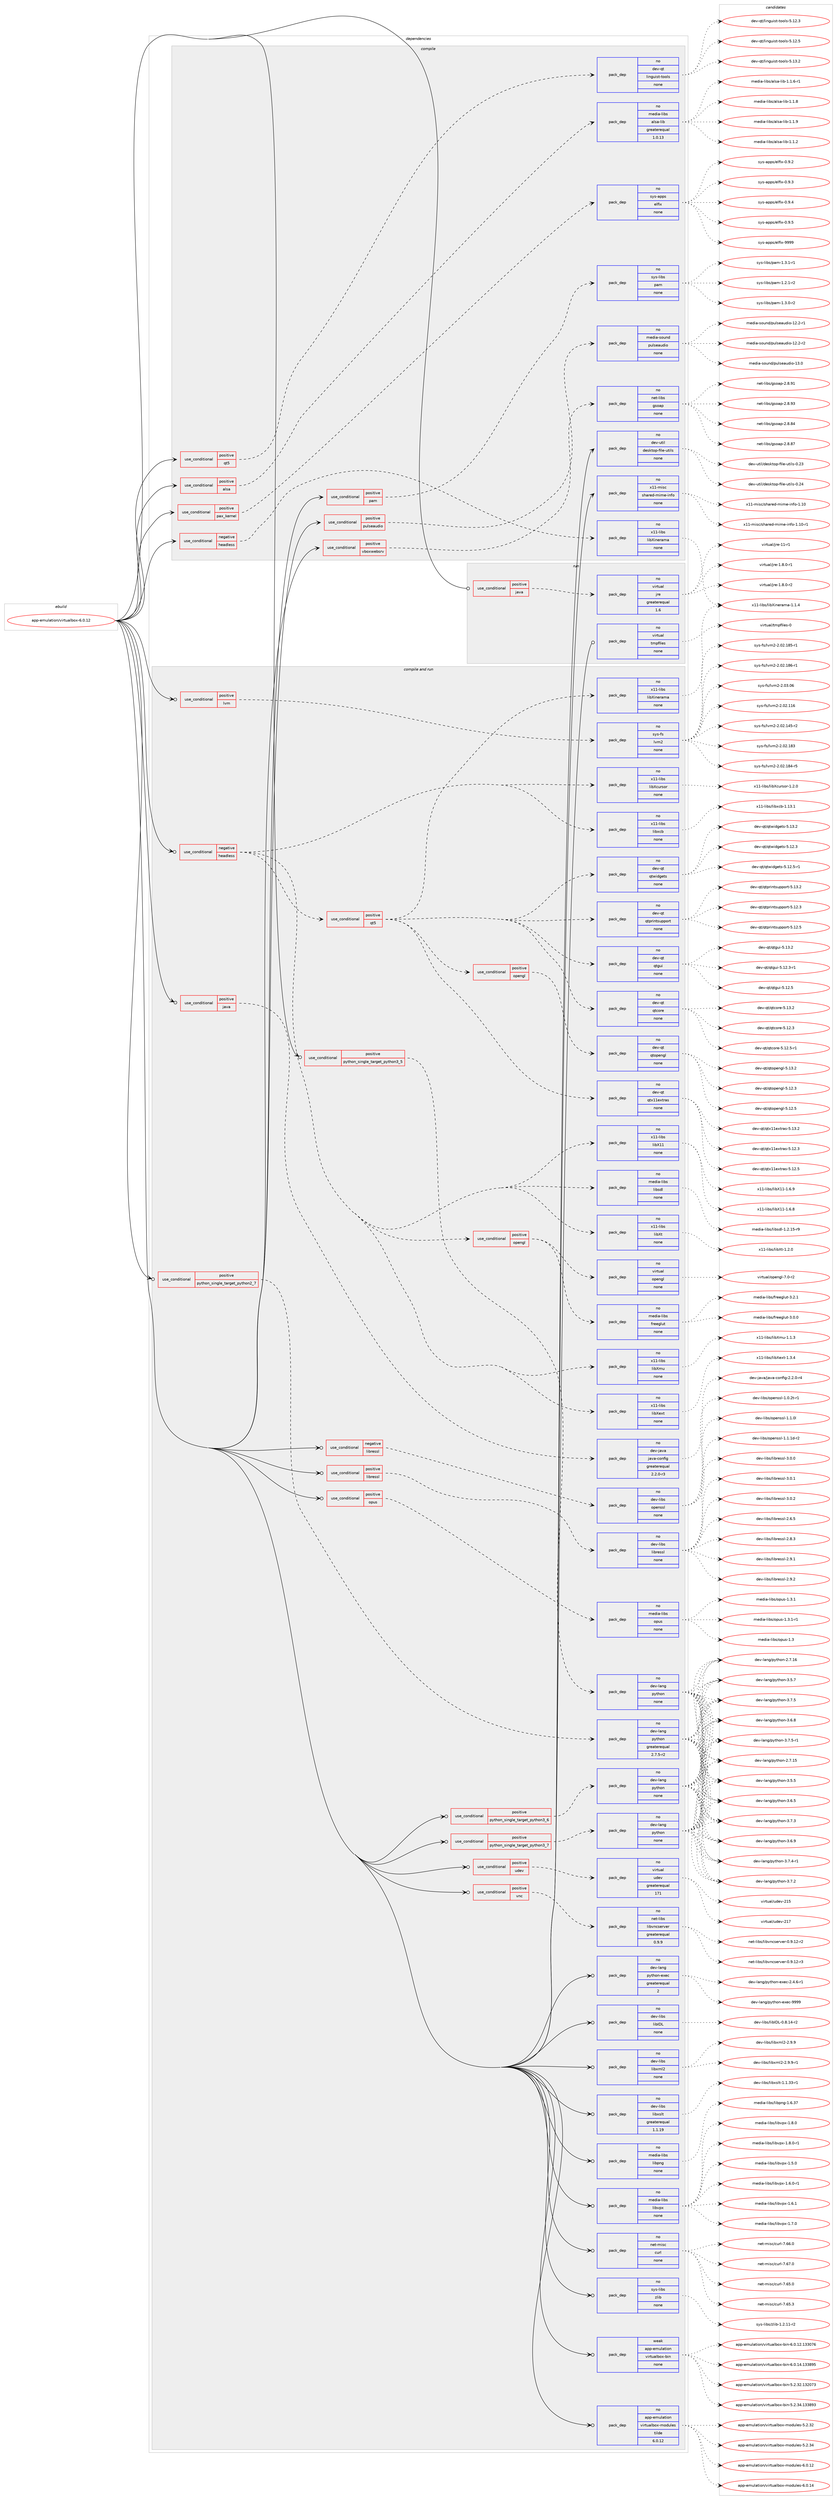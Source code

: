 digraph prolog {

# *************
# Graph options
# *************

newrank=true;
concentrate=true;
compound=true;
graph [rankdir=LR,fontname=Helvetica,fontsize=10,ranksep=1.5];#, ranksep=2.5, nodesep=0.2];
edge  [arrowhead=vee];
node  [fontname=Helvetica,fontsize=10];

# **********
# The ebuild
# **********

subgraph cluster_leftcol {
color=gray;
rank=same;
label=<<i>ebuild</i>>;
id [label="app-emulation/virtualbox-6.0.12", color=red, width=4, href="../app-emulation/virtualbox-6.0.12.svg"];
}

# ****************
# The dependencies
# ****************

subgraph cluster_midcol {
color=gray;
label=<<i>dependencies</i>>;
subgraph cluster_compile {
fillcolor="#eeeeee";
style=filled;
label=<<i>compile</i>>;
subgraph cond116576 {
dependency489501 [label=<<TABLE BORDER="0" CELLBORDER="1" CELLSPACING="0" CELLPADDING="4"><TR><TD ROWSPAN="3" CELLPADDING="10">use_conditional</TD></TR><TR><TD>negative</TD></TR><TR><TD>headless</TD></TR></TABLE>>, shape=none, color=red];
subgraph pack364071 {
dependency489502 [label=<<TABLE BORDER="0" CELLBORDER="1" CELLSPACING="0" CELLPADDING="4" WIDTH="220"><TR><TD ROWSPAN="6" CELLPADDING="30">pack_dep</TD></TR><TR><TD WIDTH="110">no</TD></TR><TR><TD>x11-libs</TD></TR><TR><TD>libXinerama</TD></TR><TR><TD>none</TD></TR><TR><TD></TD></TR></TABLE>>, shape=none, color=blue];
}
dependency489501:e -> dependency489502:w [weight=20,style="dashed",arrowhead="vee"];
}
id:e -> dependency489501:w [weight=20,style="solid",arrowhead="vee"];
subgraph cond116577 {
dependency489503 [label=<<TABLE BORDER="0" CELLBORDER="1" CELLSPACING="0" CELLPADDING="4"><TR><TD ROWSPAN="3" CELLPADDING="10">use_conditional</TD></TR><TR><TD>positive</TD></TR><TR><TD>alsa</TD></TR></TABLE>>, shape=none, color=red];
subgraph pack364072 {
dependency489504 [label=<<TABLE BORDER="0" CELLBORDER="1" CELLSPACING="0" CELLPADDING="4" WIDTH="220"><TR><TD ROWSPAN="6" CELLPADDING="30">pack_dep</TD></TR><TR><TD WIDTH="110">no</TD></TR><TR><TD>media-libs</TD></TR><TR><TD>alsa-lib</TD></TR><TR><TD>greaterequal</TD></TR><TR><TD>1.0.13</TD></TR></TABLE>>, shape=none, color=blue];
}
dependency489503:e -> dependency489504:w [weight=20,style="dashed",arrowhead="vee"];
}
id:e -> dependency489503:w [weight=20,style="solid",arrowhead="vee"];
subgraph cond116578 {
dependency489505 [label=<<TABLE BORDER="0" CELLBORDER="1" CELLSPACING="0" CELLPADDING="4"><TR><TD ROWSPAN="3" CELLPADDING="10">use_conditional</TD></TR><TR><TD>positive</TD></TR><TR><TD>pam</TD></TR></TABLE>>, shape=none, color=red];
subgraph pack364073 {
dependency489506 [label=<<TABLE BORDER="0" CELLBORDER="1" CELLSPACING="0" CELLPADDING="4" WIDTH="220"><TR><TD ROWSPAN="6" CELLPADDING="30">pack_dep</TD></TR><TR><TD WIDTH="110">no</TD></TR><TR><TD>sys-libs</TD></TR><TR><TD>pam</TD></TR><TR><TD>none</TD></TR><TR><TD></TD></TR></TABLE>>, shape=none, color=blue];
}
dependency489505:e -> dependency489506:w [weight=20,style="dashed",arrowhead="vee"];
}
id:e -> dependency489505:w [weight=20,style="solid",arrowhead="vee"];
subgraph cond116579 {
dependency489507 [label=<<TABLE BORDER="0" CELLBORDER="1" CELLSPACING="0" CELLPADDING="4"><TR><TD ROWSPAN="3" CELLPADDING="10">use_conditional</TD></TR><TR><TD>positive</TD></TR><TR><TD>pax_kernel</TD></TR></TABLE>>, shape=none, color=red];
subgraph pack364074 {
dependency489508 [label=<<TABLE BORDER="0" CELLBORDER="1" CELLSPACING="0" CELLPADDING="4" WIDTH="220"><TR><TD ROWSPAN="6" CELLPADDING="30">pack_dep</TD></TR><TR><TD WIDTH="110">no</TD></TR><TR><TD>sys-apps</TD></TR><TR><TD>elfix</TD></TR><TR><TD>none</TD></TR><TR><TD></TD></TR></TABLE>>, shape=none, color=blue];
}
dependency489507:e -> dependency489508:w [weight=20,style="dashed",arrowhead="vee"];
}
id:e -> dependency489507:w [weight=20,style="solid",arrowhead="vee"];
subgraph cond116580 {
dependency489509 [label=<<TABLE BORDER="0" CELLBORDER="1" CELLSPACING="0" CELLPADDING="4"><TR><TD ROWSPAN="3" CELLPADDING="10">use_conditional</TD></TR><TR><TD>positive</TD></TR><TR><TD>pulseaudio</TD></TR></TABLE>>, shape=none, color=red];
subgraph pack364075 {
dependency489510 [label=<<TABLE BORDER="0" CELLBORDER="1" CELLSPACING="0" CELLPADDING="4" WIDTH="220"><TR><TD ROWSPAN="6" CELLPADDING="30">pack_dep</TD></TR><TR><TD WIDTH="110">no</TD></TR><TR><TD>media-sound</TD></TR><TR><TD>pulseaudio</TD></TR><TR><TD>none</TD></TR><TR><TD></TD></TR></TABLE>>, shape=none, color=blue];
}
dependency489509:e -> dependency489510:w [weight=20,style="dashed",arrowhead="vee"];
}
id:e -> dependency489509:w [weight=20,style="solid",arrowhead="vee"];
subgraph cond116581 {
dependency489511 [label=<<TABLE BORDER="0" CELLBORDER="1" CELLSPACING="0" CELLPADDING="4"><TR><TD ROWSPAN="3" CELLPADDING="10">use_conditional</TD></TR><TR><TD>positive</TD></TR><TR><TD>qt5</TD></TR></TABLE>>, shape=none, color=red];
subgraph pack364076 {
dependency489512 [label=<<TABLE BORDER="0" CELLBORDER="1" CELLSPACING="0" CELLPADDING="4" WIDTH="220"><TR><TD ROWSPAN="6" CELLPADDING="30">pack_dep</TD></TR><TR><TD WIDTH="110">no</TD></TR><TR><TD>dev-qt</TD></TR><TR><TD>linguist-tools</TD></TR><TR><TD>none</TD></TR><TR><TD></TD></TR></TABLE>>, shape=none, color=blue];
}
dependency489511:e -> dependency489512:w [weight=20,style="dashed",arrowhead="vee"];
}
id:e -> dependency489511:w [weight=20,style="solid",arrowhead="vee"];
subgraph cond116582 {
dependency489513 [label=<<TABLE BORDER="0" CELLBORDER="1" CELLSPACING="0" CELLPADDING="4"><TR><TD ROWSPAN="3" CELLPADDING="10">use_conditional</TD></TR><TR><TD>positive</TD></TR><TR><TD>vboxwebsrv</TD></TR></TABLE>>, shape=none, color=red];
subgraph pack364077 {
dependency489514 [label=<<TABLE BORDER="0" CELLBORDER="1" CELLSPACING="0" CELLPADDING="4" WIDTH="220"><TR><TD ROWSPAN="6" CELLPADDING="30">pack_dep</TD></TR><TR><TD WIDTH="110">no</TD></TR><TR><TD>net-libs</TD></TR><TR><TD>gsoap</TD></TR><TR><TD>none</TD></TR><TR><TD></TD></TR></TABLE>>, shape=none, color=blue];
}
dependency489513:e -> dependency489514:w [weight=20,style="dashed",arrowhead="vee"];
}
id:e -> dependency489513:w [weight=20,style="solid",arrowhead="vee"];
subgraph pack364078 {
dependency489515 [label=<<TABLE BORDER="0" CELLBORDER="1" CELLSPACING="0" CELLPADDING="4" WIDTH="220"><TR><TD ROWSPAN="6" CELLPADDING="30">pack_dep</TD></TR><TR><TD WIDTH="110">no</TD></TR><TR><TD>dev-util</TD></TR><TR><TD>desktop-file-utils</TD></TR><TR><TD>none</TD></TR><TR><TD></TD></TR></TABLE>>, shape=none, color=blue];
}
id:e -> dependency489515:w [weight=20,style="solid",arrowhead="vee"];
subgraph pack364079 {
dependency489516 [label=<<TABLE BORDER="0" CELLBORDER="1" CELLSPACING="0" CELLPADDING="4" WIDTH="220"><TR><TD ROWSPAN="6" CELLPADDING="30">pack_dep</TD></TR><TR><TD WIDTH="110">no</TD></TR><TR><TD>x11-misc</TD></TR><TR><TD>shared-mime-info</TD></TR><TR><TD>none</TD></TR><TR><TD></TD></TR></TABLE>>, shape=none, color=blue];
}
id:e -> dependency489516:w [weight=20,style="solid",arrowhead="vee"];
}
subgraph cluster_compileandrun {
fillcolor="#eeeeee";
style=filled;
label=<<i>compile and run</i>>;
subgraph cond116583 {
dependency489517 [label=<<TABLE BORDER="0" CELLBORDER="1" CELLSPACING="0" CELLPADDING="4"><TR><TD ROWSPAN="3" CELLPADDING="10">use_conditional</TD></TR><TR><TD>negative</TD></TR><TR><TD>headless</TD></TR></TABLE>>, shape=none, color=red];
subgraph pack364080 {
dependency489518 [label=<<TABLE BORDER="0" CELLBORDER="1" CELLSPACING="0" CELLPADDING="4" WIDTH="220"><TR><TD ROWSPAN="6" CELLPADDING="30">pack_dep</TD></TR><TR><TD WIDTH="110">no</TD></TR><TR><TD>media-libs</TD></TR><TR><TD>libsdl</TD></TR><TR><TD>none</TD></TR><TR><TD></TD></TR></TABLE>>, shape=none, color=blue];
}
dependency489517:e -> dependency489518:w [weight=20,style="dashed",arrowhead="vee"];
subgraph pack364081 {
dependency489519 [label=<<TABLE BORDER="0" CELLBORDER="1" CELLSPACING="0" CELLPADDING="4" WIDTH="220"><TR><TD ROWSPAN="6" CELLPADDING="30">pack_dep</TD></TR><TR><TD WIDTH="110">no</TD></TR><TR><TD>x11-libs</TD></TR><TR><TD>libX11</TD></TR><TR><TD>none</TD></TR><TR><TD></TD></TR></TABLE>>, shape=none, color=blue];
}
dependency489517:e -> dependency489519:w [weight=20,style="dashed",arrowhead="vee"];
subgraph pack364082 {
dependency489520 [label=<<TABLE BORDER="0" CELLBORDER="1" CELLSPACING="0" CELLPADDING="4" WIDTH="220"><TR><TD ROWSPAN="6" CELLPADDING="30">pack_dep</TD></TR><TR><TD WIDTH="110">no</TD></TR><TR><TD>x11-libs</TD></TR><TR><TD>libxcb</TD></TR><TR><TD>none</TD></TR><TR><TD></TD></TR></TABLE>>, shape=none, color=blue];
}
dependency489517:e -> dependency489520:w [weight=20,style="dashed",arrowhead="vee"];
subgraph pack364083 {
dependency489521 [label=<<TABLE BORDER="0" CELLBORDER="1" CELLSPACING="0" CELLPADDING="4" WIDTH="220"><TR><TD ROWSPAN="6" CELLPADDING="30">pack_dep</TD></TR><TR><TD WIDTH="110">no</TD></TR><TR><TD>x11-libs</TD></TR><TR><TD>libXcursor</TD></TR><TR><TD>none</TD></TR><TR><TD></TD></TR></TABLE>>, shape=none, color=blue];
}
dependency489517:e -> dependency489521:w [weight=20,style="dashed",arrowhead="vee"];
subgraph pack364084 {
dependency489522 [label=<<TABLE BORDER="0" CELLBORDER="1" CELLSPACING="0" CELLPADDING="4" WIDTH="220"><TR><TD ROWSPAN="6" CELLPADDING="30">pack_dep</TD></TR><TR><TD WIDTH="110">no</TD></TR><TR><TD>x11-libs</TD></TR><TR><TD>libXext</TD></TR><TR><TD>none</TD></TR><TR><TD></TD></TR></TABLE>>, shape=none, color=blue];
}
dependency489517:e -> dependency489522:w [weight=20,style="dashed",arrowhead="vee"];
subgraph pack364085 {
dependency489523 [label=<<TABLE BORDER="0" CELLBORDER="1" CELLSPACING="0" CELLPADDING="4" WIDTH="220"><TR><TD ROWSPAN="6" CELLPADDING="30">pack_dep</TD></TR><TR><TD WIDTH="110">no</TD></TR><TR><TD>x11-libs</TD></TR><TR><TD>libXmu</TD></TR><TR><TD>none</TD></TR><TR><TD></TD></TR></TABLE>>, shape=none, color=blue];
}
dependency489517:e -> dependency489523:w [weight=20,style="dashed",arrowhead="vee"];
subgraph pack364086 {
dependency489524 [label=<<TABLE BORDER="0" CELLBORDER="1" CELLSPACING="0" CELLPADDING="4" WIDTH="220"><TR><TD ROWSPAN="6" CELLPADDING="30">pack_dep</TD></TR><TR><TD WIDTH="110">no</TD></TR><TR><TD>x11-libs</TD></TR><TR><TD>libXt</TD></TR><TR><TD>none</TD></TR><TR><TD></TD></TR></TABLE>>, shape=none, color=blue];
}
dependency489517:e -> dependency489524:w [weight=20,style="dashed",arrowhead="vee"];
subgraph cond116584 {
dependency489525 [label=<<TABLE BORDER="0" CELLBORDER="1" CELLSPACING="0" CELLPADDING="4"><TR><TD ROWSPAN="3" CELLPADDING="10">use_conditional</TD></TR><TR><TD>positive</TD></TR><TR><TD>opengl</TD></TR></TABLE>>, shape=none, color=red];
subgraph pack364087 {
dependency489526 [label=<<TABLE BORDER="0" CELLBORDER="1" CELLSPACING="0" CELLPADDING="4" WIDTH="220"><TR><TD ROWSPAN="6" CELLPADDING="30">pack_dep</TD></TR><TR><TD WIDTH="110">no</TD></TR><TR><TD>virtual</TD></TR><TR><TD>opengl</TD></TR><TR><TD>none</TD></TR><TR><TD></TD></TR></TABLE>>, shape=none, color=blue];
}
dependency489525:e -> dependency489526:w [weight=20,style="dashed",arrowhead="vee"];
subgraph pack364088 {
dependency489527 [label=<<TABLE BORDER="0" CELLBORDER="1" CELLSPACING="0" CELLPADDING="4" WIDTH="220"><TR><TD ROWSPAN="6" CELLPADDING="30">pack_dep</TD></TR><TR><TD WIDTH="110">no</TD></TR><TR><TD>media-libs</TD></TR><TR><TD>freeglut</TD></TR><TR><TD>none</TD></TR><TR><TD></TD></TR></TABLE>>, shape=none, color=blue];
}
dependency489525:e -> dependency489527:w [weight=20,style="dashed",arrowhead="vee"];
}
dependency489517:e -> dependency489525:w [weight=20,style="dashed",arrowhead="vee"];
subgraph cond116585 {
dependency489528 [label=<<TABLE BORDER="0" CELLBORDER="1" CELLSPACING="0" CELLPADDING="4"><TR><TD ROWSPAN="3" CELLPADDING="10">use_conditional</TD></TR><TR><TD>positive</TD></TR><TR><TD>qt5</TD></TR></TABLE>>, shape=none, color=red];
subgraph pack364089 {
dependency489529 [label=<<TABLE BORDER="0" CELLBORDER="1" CELLSPACING="0" CELLPADDING="4" WIDTH="220"><TR><TD ROWSPAN="6" CELLPADDING="30">pack_dep</TD></TR><TR><TD WIDTH="110">no</TD></TR><TR><TD>dev-qt</TD></TR><TR><TD>qtcore</TD></TR><TR><TD>none</TD></TR><TR><TD></TD></TR></TABLE>>, shape=none, color=blue];
}
dependency489528:e -> dependency489529:w [weight=20,style="dashed",arrowhead="vee"];
subgraph pack364090 {
dependency489530 [label=<<TABLE BORDER="0" CELLBORDER="1" CELLSPACING="0" CELLPADDING="4" WIDTH="220"><TR><TD ROWSPAN="6" CELLPADDING="30">pack_dep</TD></TR><TR><TD WIDTH="110">no</TD></TR><TR><TD>dev-qt</TD></TR><TR><TD>qtgui</TD></TR><TR><TD>none</TD></TR><TR><TD></TD></TR></TABLE>>, shape=none, color=blue];
}
dependency489528:e -> dependency489530:w [weight=20,style="dashed",arrowhead="vee"];
subgraph pack364091 {
dependency489531 [label=<<TABLE BORDER="0" CELLBORDER="1" CELLSPACING="0" CELLPADDING="4" WIDTH="220"><TR><TD ROWSPAN="6" CELLPADDING="30">pack_dep</TD></TR><TR><TD WIDTH="110">no</TD></TR><TR><TD>dev-qt</TD></TR><TR><TD>qtprintsupport</TD></TR><TR><TD>none</TD></TR><TR><TD></TD></TR></TABLE>>, shape=none, color=blue];
}
dependency489528:e -> dependency489531:w [weight=20,style="dashed",arrowhead="vee"];
subgraph pack364092 {
dependency489532 [label=<<TABLE BORDER="0" CELLBORDER="1" CELLSPACING="0" CELLPADDING="4" WIDTH="220"><TR><TD ROWSPAN="6" CELLPADDING="30">pack_dep</TD></TR><TR><TD WIDTH="110">no</TD></TR><TR><TD>dev-qt</TD></TR><TR><TD>qtwidgets</TD></TR><TR><TD>none</TD></TR><TR><TD></TD></TR></TABLE>>, shape=none, color=blue];
}
dependency489528:e -> dependency489532:w [weight=20,style="dashed",arrowhead="vee"];
subgraph pack364093 {
dependency489533 [label=<<TABLE BORDER="0" CELLBORDER="1" CELLSPACING="0" CELLPADDING="4" WIDTH="220"><TR><TD ROWSPAN="6" CELLPADDING="30">pack_dep</TD></TR><TR><TD WIDTH="110">no</TD></TR><TR><TD>dev-qt</TD></TR><TR><TD>qtx11extras</TD></TR><TR><TD>none</TD></TR><TR><TD></TD></TR></TABLE>>, shape=none, color=blue];
}
dependency489528:e -> dependency489533:w [weight=20,style="dashed",arrowhead="vee"];
subgraph cond116586 {
dependency489534 [label=<<TABLE BORDER="0" CELLBORDER="1" CELLSPACING="0" CELLPADDING="4"><TR><TD ROWSPAN="3" CELLPADDING="10">use_conditional</TD></TR><TR><TD>positive</TD></TR><TR><TD>opengl</TD></TR></TABLE>>, shape=none, color=red];
subgraph pack364094 {
dependency489535 [label=<<TABLE BORDER="0" CELLBORDER="1" CELLSPACING="0" CELLPADDING="4" WIDTH="220"><TR><TD ROWSPAN="6" CELLPADDING="30">pack_dep</TD></TR><TR><TD WIDTH="110">no</TD></TR><TR><TD>dev-qt</TD></TR><TR><TD>qtopengl</TD></TR><TR><TD>none</TD></TR><TR><TD></TD></TR></TABLE>>, shape=none, color=blue];
}
dependency489534:e -> dependency489535:w [weight=20,style="dashed",arrowhead="vee"];
}
dependency489528:e -> dependency489534:w [weight=20,style="dashed",arrowhead="vee"];
subgraph pack364095 {
dependency489536 [label=<<TABLE BORDER="0" CELLBORDER="1" CELLSPACING="0" CELLPADDING="4" WIDTH="220"><TR><TD ROWSPAN="6" CELLPADDING="30">pack_dep</TD></TR><TR><TD WIDTH="110">no</TD></TR><TR><TD>x11-libs</TD></TR><TR><TD>libXinerama</TD></TR><TR><TD>none</TD></TR><TR><TD></TD></TR></TABLE>>, shape=none, color=blue];
}
dependency489528:e -> dependency489536:w [weight=20,style="dashed",arrowhead="vee"];
}
dependency489517:e -> dependency489528:w [weight=20,style="dashed",arrowhead="vee"];
}
id:e -> dependency489517:w [weight=20,style="solid",arrowhead="odotvee"];
subgraph cond116587 {
dependency489537 [label=<<TABLE BORDER="0" CELLBORDER="1" CELLSPACING="0" CELLPADDING="4"><TR><TD ROWSPAN="3" CELLPADDING="10">use_conditional</TD></TR><TR><TD>negative</TD></TR><TR><TD>libressl</TD></TR></TABLE>>, shape=none, color=red];
subgraph pack364096 {
dependency489538 [label=<<TABLE BORDER="0" CELLBORDER="1" CELLSPACING="0" CELLPADDING="4" WIDTH="220"><TR><TD ROWSPAN="6" CELLPADDING="30">pack_dep</TD></TR><TR><TD WIDTH="110">no</TD></TR><TR><TD>dev-libs</TD></TR><TR><TD>openssl</TD></TR><TR><TD>none</TD></TR><TR><TD></TD></TR></TABLE>>, shape=none, color=blue];
}
dependency489537:e -> dependency489538:w [weight=20,style="dashed",arrowhead="vee"];
}
id:e -> dependency489537:w [weight=20,style="solid",arrowhead="odotvee"];
subgraph cond116588 {
dependency489539 [label=<<TABLE BORDER="0" CELLBORDER="1" CELLSPACING="0" CELLPADDING="4"><TR><TD ROWSPAN="3" CELLPADDING="10">use_conditional</TD></TR><TR><TD>positive</TD></TR><TR><TD>java</TD></TR></TABLE>>, shape=none, color=red];
subgraph pack364097 {
dependency489540 [label=<<TABLE BORDER="0" CELLBORDER="1" CELLSPACING="0" CELLPADDING="4" WIDTH="220"><TR><TD ROWSPAN="6" CELLPADDING="30">pack_dep</TD></TR><TR><TD WIDTH="110">no</TD></TR><TR><TD>dev-java</TD></TR><TR><TD>java-config</TD></TR><TR><TD>greaterequal</TD></TR><TR><TD>2.2.0-r3</TD></TR></TABLE>>, shape=none, color=blue];
}
dependency489539:e -> dependency489540:w [weight=20,style="dashed",arrowhead="vee"];
}
id:e -> dependency489539:w [weight=20,style="solid",arrowhead="odotvee"];
subgraph cond116589 {
dependency489541 [label=<<TABLE BORDER="0" CELLBORDER="1" CELLSPACING="0" CELLPADDING="4"><TR><TD ROWSPAN="3" CELLPADDING="10">use_conditional</TD></TR><TR><TD>positive</TD></TR><TR><TD>libressl</TD></TR></TABLE>>, shape=none, color=red];
subgraph pack364098 {
dependency489542 [label=<<TABLE BORDER="0" CELLBORDER="1" CELLSPACING="0" CELLPADDING="4" WIDTH="220"><TR><TD ROWSPAN="6" CELLPADDING="30">pack_dep</TD></TR><TR><TD WIDTH="110">no</TD></TR><TR><TD>dev-libs</TD></TR><TR><TD>libressl</TD></TR><TR><TD>none</TD></TR><TR><TD></TD></TR></TABLE>>, shape=none, color=blue];
}
dependency489541:e -> dependency489542:w [weight=20,style="dashed",arrowhead="vee"];
}
id:e -> dependency489541:w [weight=20,style="solid",arrowhead="odotvee"];
subgraph cond116590 {
dependency489543 [label=<<TABLE BORDER="0" CELLBORDER="1" CELLSPACING="0" CELLPADDING="4"><TR><TD ROWSPAN="3" CELLPADDING="10">use_conditional</TD></TR><TR><TD>positive</TD></TR><TR><TD>lvm</TD></TR></TABLE>>, shape=none, color=red];
subgraph pack364099 {
dependency489544 [label=<<TABLE BORDER="0" CELLBORDER="1" CELLSPACING="0" CELLPADDING="4" WIDTH="220"><TR><TD ROWSPAN="6" CELLPADDING="30">pack_dep</TD></TR><TR><TD WIDTH="110">no</TD></TR><TR><TD>sys-fs</TD></TR><TR><TD>lvm2</TD></TR><TR><TD>none</TD></TR><TR><TD></TD></TR></TABLE>>, shape=none, color=blue];
}
dependency489543:e -> dependency489544:w [weight=20,style="dashed",arrowhead="vee"];
}
id:e -> dependency489543:w [weight=20,style="solid",arrowhead="odotvee"];
subgraph cond116591 {
dependency489545 [label=<<TABLE BORDER="0" CELLBORDER="1" CELLSPACING="0" CELLPADDING="4"><TR><TD ROWSPAN="3" CELLPADDING="10">use_conditional</TD></TR><TR><TD>positive</TD></TR><TR><TD>opus</TD></TR></TABLE>>, shape=none, color=red];
subgraph pack364100 {
dependency489546 [label=<<TABLE BORDER="0" CELLBORDER="1" CELLSPACING="0" CELLPADDING="4" WIDTH="220"><TR><TD ROWSPAN="6" CELLPADDING="30">pack_dep</TD></TR><TR><TD WIDTH="110">no</TD></TR><TR><TD>media-libs</TD></TR><TR><TD>opus</TD></TR><TR><TD>none</TD></TR><TR><TD></TD></TR></TABLE>>, shape=none, color=blue];
}
dependency489545:e -> dependency489546:w [weight=20,style="dashed",arrowhead="vee"];
}
id:e -> dependency489545:w [weight=20,style="solid",arrowhead="odotvee"];
subgraph cond116592 {
dependency489547 [label=<<TABLE BORDER="0" CELLBORDER="1" CELLSPACING="0" CELLPADDING="4"><TR><TD ROWSPAN="3" CELLPADDING="10">use_conditional</TD></TR><TR><TD>positive</TD></TR><TR><TD>python_single_target_python2_7</TD></TR></TABLE>>, shape=none, color=red];
subgraph pack364101 {
dependency489548 [label=<<TABLE BORDER="0" CELLBORDER="1" CELLSPACING="0" CELLPADDING="4" WIDTH="220"><TR><TD ROWSPAN="6" CELLPADDING="30">pack_dep</TD></TR><TR><TD WIDTH="110">no</TD></TR><TR><TD>dev-lang</TD></TR><TR><TD>python</TD></TR><TR><TD>greaterequal</TD></TR><TR><TD>2.7.5-r2</TD></TR></TABLE>>, shape=none, color=blue];
}
dependency489547:e -> dependency489548:w [weight=20,style="dashed",arrowhead="vee"];
}
id:e -> dependency489547:w [weight=20,style="solid",arrowhead="odotvee"];
subgraph cond116593 {
dependency489549 [label=<<TABLE BORDER="0" CELLBORDER="1" CELLSPACING="0" CELLPADDING="4"><TR><TD ROWSPAN="3" CELLPADDING="10">use_conditional</TD></TR><TR><TD>positive</TD></TR><TR><TD>python_single_target_python3_5</TD></TR></TABLE>>, shape=none, color=red];
subgraph pack364102 {
dependency489550 [label=<<TABLE BORDER="0" CELLBORDER="1" CELLSPACING="0" CELLPADDING="4" WIDTH="220"><TR><TD ROWSPAN="6" CELLPADDING="30">pack_dep</TD></TR><TR><TD WIDTH="110">no</TD></TR><TR><TD>dev-lang</TD></TR><TR><TD>python</TD></TR><TR><TD>none</TD></TR><TR><TD></TD></TR></TABLE>>, shape=none, color=blue];
}
dependency489549:e -> dependency489550:w [weight=20,style="dashed",arrowhead="vee"];
}
id:e -> dependency489549:w [weight=20,style="solid",arrowhead="odotvee"];
subgraph cond116594 {
dependency489551 [label=<<TABLE BORDER="0" CELLBORDER="1" CELLSPACING="0" CELLPADDING="4"><TR><TD ROWSPAN="3" CELLPADDING="10">use_conditional</TD></TR><TR><TD>positive</TD></TR><TR><TD>python_single_target_python3_6</TD></TR></TABLE>>, shape=none, color=red];
subgraph pack364103 {
dependency489552 [label=<<TABLE BORDER="0" CELLBORDER="1" CELLSPACING="0" CELLPADDING="4" WIDTH="220"><TR><TD ROWSPAN="6" CELLPADDING="30">pack_dep</TD></TR><TR><TD WIDTH="110">no</TD></TR><TR><TD>dev-lang</TD></TR><TR><TD>python</TD></TR><TR><TD>none</TD></TR><TR><TD></TD></TR></TABLE>>, shape=none, color=blue];
}
dependency489551:e -> dependency489552:w [weight=20,style="dashed",arrowhead="vee"];
}
id:e -> dependency489551:w [weight=20,style="solid",arrowhead="odotvee"];
subgraph cond116595 {
dependency489553 [label=<<TABLE BORDER="0" CELLBORDER="1" CELLSPACING="0" CELLPADDING="4"><TR><TD ROWSPAN="3" CELLPADDING="10">use_conditional</TD></TR><TR><TD>positive</TD></TR><TR><TD>python_single_target_python3_7</TD></TR></TABLE>>, shape=none, color=red];
subgraph pack364104 {
dependency489554 [label=<<TABLE BORDER="0" CELLBORDER="1" CELLSPACING="0" CELLPADDING="4" WIDTH="220"><TR><TD ROWSPAN="6" CELLPADDING="30">pack_dep</TD></TR><TR><TD WIDTH="110">no</TD></TR><TR><TD>dev-lang</TD></TR><TR><TD>python</TD></TR><TR><TD>none</TD></TR><TR><TD></TD></TR></TABLE>>, shape=none, color=blue];
}
dependency489553:e -> dependency489554:w [weight=20,style="dashed",arrowhead="vee"];
}
id:e -> dependency489553:w [weight=20,style="solid",arrowhead="odotvee"];
subgraph cond116596 {
dependency489555 [label=<<TABLE BORDER="0" CELLBORDER="1" CELLSPACING="0" CELLPADDING="4"><TR><TD ROWSPAN="3" CELLPADDING="10">use_conditional</TD></TR><TR><TD>positive</TD></TR><TR><TD>udev</TD></TR></TABLE>>, shape=none, color=red];
subgraph pack364105 {
dependency489556 [label=<<TABLE BORDER="0" CELLBORDER="1" CELLSPACING="0" CELLPADDING="4" WIDTH="220"><TR><TD ROWSPAN="6" CELLPADDING="30">pack_dep</TD></TR><TR><TD WIDTH="110">no</TD></TR><TR><TD>virtual</TD></TR><TR><TD>udev</TD></TR><TR><TD>greaterequal</TD></TR><TR><TD>171</TD></TR></TABLE>>, shape=none, color=blue];
}
dependency489555:e -> dependency489556:w [weight=20,style="dashed",arrowhead="vee"];
}
id:e -> dependency489555:w [weight=20,style="solid",arrowhead="odotvee"];
subgraph cond116597 {
dependency489557 [label=<<TABLE BORDER="0" CELLBORDER="1" CELLSPACING="0" CELLPADDING="4"><TR><TD ROWSPAN="3" CELLPADDING="10">use_conditional</TD></TR><TR><TD>positive</TD></TR><TR><TD>vnc</TD></TR></TABLE>>, shape=none, color=red];
subgraph pack364106 {
dependency489558 [label=<<TABLE BORDER="0" CELLBORDER="1" CELLSPACING="0" CELLPADDING="4" WIDTH="220"><TR><TD ROWSPAN="6" CELLPADDING="30">pack_dep</TD></TR><TR><TD WIDTH="110">no</TD></TR><TR><TD>net-libs</TD></TR><TR><TD>libvncserver</TD></TR><TR><TD>greaterequal</TD></TR><TR><TD>0.9.9</TD></TR></TABLE>>, shape=none, color=blue];
}
dependency489557:e -> dependency489558:w [weight=20,style="dashed",arrowhead="vee"];
}
id:e -> dependency489557:w [weight=20,style="solid",arrowhead="odotvee"];
subgraph pack364107 {
dependency489559 [label=<<TABLE BORDER="0" CELLBORDER="1" CELLSPACING="0" CELLPADDING="4" WIDTH="220"><TR><TD ROWSPAN="6" CELLPADDING="30">pack_dep</TD></TR><TR><TD WIDTH="110">no</TD></TR><TR><TD>app-emulation</TD></TR><TR><TD>virtualbox-modules</TD></TR><TR><TD>tilde</TD></TR><TR><TD>6.0.12</TD></TR></TABLE>>, shape=none, color=blue];
}
id:e -> dependency489559:w [weight=20,style="solid",arrowhead="odotvee"];
subgraph pack364108 {
dependency489560 [label=<<TABLE BORDER="0" CELLBORDER="1" CELLSPACING="0" CELLPADDING="4" WIDTH="220"><TR><TD ROWSPAN="6" CELLPADDING="30">pack_dep</TD></TR><TR><TD WIDTH="110">no</TD></TR><TR><TD>dev-lang</TD></TR><TR><TD>python-exec</TD></TR><TR><TD>greaterequal</TD></TR><TR><TD>2</TD></TR></TABLE>>, shape=none, color=blue];
}
id:e -> dependency489560:w [weight=20,style="solid",arrowhead="odotvee"];
subgraph pack364109 {
dependency489561 [label=<<TABLE BORDER="0" CELLBORDER="1" CELLSPACING="0" CELLPADDING="4" WIDTH="220"><TR><TD ROWSPAN="6" CELLPADDING="30">pack_dep</TD></TR><TR><TD WIDTH="110">no</TD></TR><TR><TD>dev-libs</TD></TR><TR><TD>libIDL</TD></TR><TR><TD>none</TD></TR><TR><TD></TD></TR></TABLE>>, shape=none, color=blue];
}
id:e -> dependency489561:w [weight=20,style="solid",arrowhead="odotvee"];
subgraph pack364110 {
dependency489562 [label=<<TABLE BORDER="0" CELLBORDER="1" CELLSPACING="0" CELLPADDING="4" WIDTH="220"><TR><TD ROWSPAN="6" CELLPADDING="30">pack_dep</TD></TR><TR><TD WIDTH="110">no</TD></TR><TR><TD>dev-libs</TD></TR><TR><TD>libxml2</TD></TR><TR><TD>none</TD></TR><TR><TD></TD></TR></TABLE>>, shape=none, color=blue];
}
id:e -> dependency489562:w [weight=20,style="solid",arrowhead="odotvee"];
subgraph pack364111 {
dependency489563 [label=<<TABLE BORDER="0" CELLBORDER="1" CELLSPACING="0" CELLPADDING="4" WIDTH="220"><TR><TD ROWSPAN="6" CELLPADDING="30">pack_dep</TD></TR><TR><TD WIDTH="110">no</TD></TR><TR><TD>dev-libs</TD></TR><TR><TD>libxslt</TD></TR><TR><TD>greaterequal</TD></TR><TR><TD>1.1.19</TD></TR></TABLE>>, shape=none, color=blue];
}
id:e -> dependency489563:w [weight=20,style="solid",arrowhead="odotvee"];
subgraph pack364112 {
dependency489564 [label=<<TABLE BORDER="0" CELLBORDER="1" CELLSPACING="0" CELLPADDING="4" WIDTH="220"><TR><TD ROWSPAN="6" CELLPADDING="30">pack_dep</TD></TR><TR><TD WIDTH="110">no</TD></TR><TR><TD>media-libs</TD></TR><TR><TD>libpng</TD></TR><TR><TD>none</TD></TR><TR><TD></TD></TR></TABLE>>, shape=none, color=blue];
}
id:e -> dependency489564:w [weight=20,style="solid",arrowhead="odotvee"];
subgraph pack364113 {
dependency489565 [label=<<TABLE BORDER="0" CELLBORDER="1" CELLSPACING="0" CELLPADDING="4" WIDTH="220"><TR><TD ROWSPAN="6" CELLPADDING="30">pack_dep</TD></TR><TR><TD WIDTH="110">no</TD></TR><TR><TD>media-libs</TD></TR><TR><TD>libvpx</TD></TR><TR><TD>none</TD></TR><TR><TD></TD></TR></TABLE>>, shape=none, color=blue];
}
id:e -> dependency489565:w [weight=20,style="solid",arrowhead="odotvee"];
subgraph pack364114 {
dependency489566 [label=<<TABLE BORDER="0" CELLBORDER="1" CELLSPACING="0" CELLPADDING="4" WIDTH="220"><TR><TD ROWSPAN="6" CELLPADDING="30">pack_dep</TD></TR><TR><TD WIDTH="110">no</TD></TR><TR><TD>net-misc</TD></TR><TR><TD>curl</TD></TR><TR><TD>none</TD></TR><TR><TD></TD></TR></TABLE>>, shape=none, color=blue];
}
id:e -> dependency489566:w [weight=20,style="solid",arrowhead="odotvee"];
subgraph pack364115 {
dependency489567 [label=<<TABLE BORDER="0" CELLBORDER="1" CELLSPACING="0" CELLPADDING="4" WIDTH="220"><TR><TD ROWSPAN="6" CELLPADDING="30">pack_dep</TD></TR><TR><TD WIDTH="110">no</TD></TR><TR><TD>sys-libs</TD></TR><TR><TD>zlib</TD></TR><TR><TD>none</TD></TR><TR><TD></TD></TR></TABLE>>, shape=none, color=blue];
}
id:e -> dependency489567:w [weight=20,style="solid",arrowhead="odotvee"];
subgraph pack364116 {
dependency489568 [label=<<TABLE BORDER="0" CELLBORDER="1" CELLSPACING="0" CELLPADDING="4" WIDTH="220"><TR><TD ROWSPAN="6" CELLPADDING="30">pack_dep</TD></TR><TR><TD WIDTH="110">weak</TD></TR><TR><TD>app-emulation</TD></TR><TR><TD>virtualbox-bin</TD></TR><TR><TD>none</TD></TR><TR><TD></TD></TR></TABLE>>, shape=none, color=blue];
}
id:e -> dependency489568:w [weight=20,style="solid",arrowhead="odotvee"];
}
subgraph cluster_run {
fillcolor="#eeeeee";
style=filled;
label=<<i>run</i>>;
subgraph cond116598 {
dependency489569 [label=<<TABLE BORDER="0" CELLBORDER="1" CELLSPACING="0" CELLPADDING="4"><TR><TD ROWSPAN="3" CELLPADDING="10">use_conditional</TD></TR><TR><TD>positive</TD></TR><TR><TD>java</TD></TR></TABLE>>, shape=none, color=red];
subgraph pack364117 {
dependency489570 [label=<<TABLE BORDER="0" CELLBORDER="1" CELLSPACING="0" CELLPADDING="4" WIDTH="220"><TR><TD ROWSPAN="6" CELLPADDING="30">pack_dep</TD></TR><TR><TD WIDTH="110">no</TD></TR><TR><TD>virtual</TD></TR><TR><TD>jre</TD></TR><TR><TD>greaterequal</TD></TR><TR><TD>1.6</TD></TR></TABLE>>, shape=none, color=blue];
}
dependency489569:e -> dependency489570:w [weight=20,style="dashed",arrowhead="vee"];
}
id:e -> dependency489569:w [weight=20,style="solid",arrowhead="odot"];
subgraph pack364118 {
dependency489571 [label=<<TABLE BORDER="0" CELLBORDER="1" CELLSPACING="0" CELLPADDING="4" WIDTH="220"><TR><TD ROWSPAN="6" CELLPADDING="30">pack_dep</TD></TR><TR><TD WIDTH="110">no</TD></TR><TR><TD>virtual</TD></TR><TR><TD>tmpfiles</TD></TR><TR><TD>none</TD></TR><TR><TD></TD></TR></TABLE>>, shape=none, color=blue];
}
id:e -> dependency489571:w [weight=20,style="solid",arrowhead="odot"];
}
}

# **************
# The candidates
# **************

subgraph cluster_choices {
rank=same;
color=gray;
label=<<i>candidates</i>>;

subgraph choice364071 {
color=black;
nodesep=1;
choice120494945108105981154710810598881051101011149710997454946494652 [label="x11-libs/libXinerama-1.1.4", color=red, width=4,href="../x11-libs/libXinerama-1.1.4.svg"];
dependency489502:e -> choice120494945108105981154710810598881051101011149710997454946494652:w [style=dotted,weight="100"];
}
subgraph choice364072 {
color=black;
nodesep=1;
choice1091011001059745108105981154797108115974510810598454946494650 [label="media-libs/alsa-lib-1.1.2", color=red, width=4,href="../media-libs/alsa-lib-1.1.2.svg"];
choice10910110010597451081059811547971081159745108105984549464946544511449 [label="media-libs/alsa-lib-1.1.6-r1", color=red, width=4,href="../media-libs/alsa-lib-1.1.6-r1.svg"];
choice1091011001059745108105981154797108115974510810598454946494656 [label="media-libs/alsa-lib-1.1.8", color=red, width=4,href="../media-libs/alsa-lib-1.1.8.svg"];
choice1091011001059745108105981154797108115974510810598454946494657 [label="media-libs/alsa-lib-1.1.9", color=red, width=4,href="../media-libs/alsa-lib-1.1.9.svg"];
dependency489504:e -> choice1091011001059745108105981154797108115974510810598454946494650:w [style=dotted,weight="100"];
dependency489504:e -> choice10910110010597451081059811547971081159745108105984549464946544511449:w [style=dotted,weight="100"];
dependency489504:e -> choice1091011001059745108105981154797108115974510810598454946494656:w [style=dotted,weight="100"];
dependency489504:e -> choice1091011001059745108105981154797108115974510810598454946494657:w [style=dotted,weight="100"];
}
subgraph choice364073 {
color=black;
nodesep=1;
choice115121115451081059811547112971094549465046494511450 [label="sys-libs/pam-1.2.1-r2", color=red, width=4,href="../sys-libs/pam-1.2.1-r2.svg"];
choice115121115451081059811547112971094549465146484511450 [label="sys-libs/pam-1.3.0-r2", color=red, width=4,href="../sys-libs/pam-1.3.0-r2.svg"];
choice115121115451081059811547112971094549465146494511449 [label="sys-libs/pam-1.3.1-r1", color=red, width=4,href="../sys-libs/pam-1.3.1-r1.svg"];
dependency489506:e -> choice115121115451081059811547112971094549465046494511450:w [style=dotted,weight="100"];
dependency489506:e -> choice115121115451081059811547112971094549465146484511450:w [style=dotted,weight="100"];
dependency489506:e -> choice115121115451081059811547112971094549465146494511449:w [style=dotted,weight="100"];
}
subgraph choice364074 {
color=black;
nodesep=1;
choice115121115459711211211547101108102105120454846574650 [label="sys-apps/elfix-0.9.2", color=red, width=4,href="../sys-apps/elfix-0.9.2.svg"];
choice115121115459711211211547101108102105120454846574651 [label="sys-apps/elfix-0.9.3", color=red, width=4,href="../sys-apps/elfix-0.9.3.svg"];
choice115121115459711211211547101108102105120454846574652 [label="sys-apps/elfix-0.9.4", color=red, width=4,href="../sys-apps/elfix-0.9.4.svg"];
choice115121115459711211211547101108102105120454846574653 [label="sys-apps/elfix-0.9.5", color=red, width=4,href="../sys-apps/elfix-0.9.5.svg"];
choice1151211154597112112115471011081021051204557575757 [label="sys-apps/elfix-9999", color=red, width=4,href="../sys-apps/elfix-9999.svg"];
dependency489508:e -> choice115121115459711211211547101108102105120454846574650:w [style=dotted,weight="100"];
dependency489508:e -> choice115121115459711211211547101108102105120454846574651:w [style=dotted,weight="100"];
dependency489508:e -> choice115121115459711211211547101108102105120454846574652:w [style=dotted,weight="100"];
dependency489508:e -> choice115121115459711211211547101108102105120454846574653:w [style=dotted,weight="100"];
dependency489508:e -> choice1151211154597112112115471011081021051204557575757:w [style=dotted,weight="100"];
}
subgraph choice364075 {
color=black;
nodesep=1;
choice1091011001059745115111117110100471121171081151019711710010511145495046504511449 [label="media-sound/pulseaudio-12.2-r1", color=red, width=4,href="../media-sound/pulseaudio-12.2-r1.svg"];
choice1091011001059745115111117110100471121171081151019711710010511145495046504511450 [label="media-sound/pulseaudio-12.2-r2", color=red, width=4,href="../media-sound/pulseaudio-12.2-r2.svg"];
choice109101100105974511511111711010047112117108115101971171001051114549514648 [label="media-sound/pulseaudio-13.0", color=red, width=4,href="../media-sound/pulseaudio-13.0.svg"];
dependency489510:e -> choice1091011001059745115111117110100471121171081151019711710010511145495046504511449:w [style=dotted,weight="100"];
dependency489510:e -> choice1091011001059745115111117110100471121171081151019711710010511145495046504511450:w [style=dotted,weight="100"];
dependency489510:e -> choice109101100105974511511111711010047112117108115101971171001051114549514648:w [style=dotted,weight="100"];
}
subgraph choice364076 {
color=black;
nodesep=1;
choice10010111845113116471081051101031171051151164511611111110811545534649504651 [label="dev-qt/linguist-tools-5.12.3", color=red, width=4,href="../dev-qt/linguist-tools-5.12.3.svg"];
choice10010111845113116471081051101031171051151164511611111110811545534649504653 [label="dev-qt/linguist-tools-5.12.5", color=red, width=4,href="../dev-qt/linguist-tools-5.12.5.svg"];
choice10010111845113116471081051101031171051151164511611111110811545534649514650 [label="dev-qt/linguist-tools-5.13.2", color=red, width=4,href="../dev-qt/linguist-tools-5.13.2.svg"];
dependency489512:e -> choice10010111845113116471081051101031171051151164511611111110811545534649504651:w [style=dotted,weight="100"];
dependency489512:e -> choice10010111845113116471081051101031171051151164511611111110811545534649504653:w [style=dotted,weight="100"];
dependency489512:e -> choice10010111845113116471081051101031171051151164511611111110811545534649514650:w [style=dotted,weight="100"];
}
subgraph choice364077 {
color=black;
nodesep=1;
choice1101011164510810598115471031151119711245504656465652 [label="net-libs/gsoap-2.8.84", color=red, width=4,href="../net-libs/gsoap-2.8.84.svg"];
choice1101011164510810598115471031151119711245504656465655 [label="net-libs/gsoap-2.8.87", color=red, width=4,href="../net-libs/gsoap-2.8.87.svg"];
choice1101011164510810598115471031151119711245504656465749 [label="net-libs/gsoap-2.8.91", color=red, width=4,href="../net-libs/gsoap-2.8.91.svg"];
choice1101011164510810598115471031151119711245504656465751 [label="net-libs/gsoap-2.8.93", color=red, width=4,href="../net-libs/gsoap-2.8.93.svg"];
dependency489514:e -> choice1101011164510810598115471031151119711245504656465652:w [style=dotted,weight="100"];
dependency489514:e -> choice1101011164510810598115471031151119711245504656465655:w [style=dotted,weight="100"];
dependency489514:e -> choice1101011164510810598115471031151119711245504656465749:w [style=dotted,weight="100"];
dependency489514:e -> choice1101011164510810598115471031151119711245504656465751:w [style=dotted,weight="100"];
}
subgraph choice364078 {
color=black;
nodesep=1;
choice100101118451171161051084710010111510711611111245102105108101451171161051081154548465051 [label="dev-util/desktop-file-utils-0.23", color=red, width=4,href="../dev-util/desktop-file-utils-0.23.svg"];
choice100101118451171161051084710010111510711611111245102105108101451171161051081154548465052 [label="dev-util/desktop-file-utils-0.24", color=red, width=4,href="../dev-util/desktop-file-utils-0.24.svg"];
dependency489515:e -> choice100101118451171161051084710010111510711611111245102105108101451171161051081154548465051:w [style=dotted,weight="100"];
dependency489515:e -> choice100101118451171161051084710010111510711611111245102105108101451171161051081154548465052:w [style=dotted,weight="100"];
}
subgraph choice364079 {
color=black;
nodesep=1;
choice12049494510910511599471151049711410110045109105109101451051101021114549464948 [label="x11-misc/shared-mime-info-1.10", color=red, width=4,href="../x11-misc/shared-mime-info-1.10.svg"];
choice120494945109105115994711510497114101100451091051091014510511010211145494649484511449 [label="x11-misc/shared-mime-info-1.10-r1", color=red, width=4,href="../x11-misc/shared-mime-info-1.10-r1.svg"];
dependency489516:e -> choice12049494510910511599471151049711410110045109105109101451051101021114549464948:w [style=dotted,weight="100"];
dependency489516:e -> choice120494945109105115994711510497114101100451091051091014510511010211145494649484511449:w [style=dotted,weight="100"];
}
subgraph choice364080 {
color=black;
nodesep=1;
choice1091011001059745108105981154710810598115100108454946504649534511457 [label="media-libs/libsdl-1.2.15-r9", color=red, width=4,href="../media-libs/libsdl-1.2.15-r9.svg"];
dependency489518:e -> choice1091011001059745108105981154710810598115100108454946504649534511457:w [style=dotted,weight="100"];
}
subgraph choice364081 {
color=black;
nodesep=1;
choice120494945108105981154710810598884949454946544656 [label="x11-libs/libX11-1.6.8", color=red, width=4,href="../x11-libs/libX11-1.6.8.svg"];
choice120494945108105981154710810598884949454946544657 [label="x11-libs/libX11-1.6.9", color=red, width=4,href="../x11-libs/libX11-1.6.9.svg"];
dependency489519:e -> choice120494945108105981154710810598884949454946544656:w [style=dotted,weight="100"];
dependency489519:e -> choice120494945108105981154710810598884949454946544657:w [style=dotted,weight="100"];
}
subgraph choice364082 {
color=black;
nodesep=1;
choice120494945108105981154710810598120999845494649514649 [label="x11-libs/libxcb-1.13.1", color=red, width=4,href="../x11-libs/libxcb-1.13.1.svg"];
dependency489520:e -> choice120494945108105981154710810598120999845494649514649:w [style=dotted,weight="100"];
}
subgraph choice364083 {
color=black;
nodesep=1;
choice1204949451081059811547108105988899117114115111114454946504648 [label="x11-libs/libXcursor-1.2.0", color=red, width=4,href="../x11-libs/libXcursor-1.2.0.svg"];
dependency489521:e -> choice1204949451081059811547108105988899117114115111114454946504648:w [style=dotted,weight="100"];
}
subgraph choice364084 {
color=black;
nodesep=1;
choice12049494510810598115471081059888101120116454946514652 [label="x11-libs/libXext-1.3.4", color=red, width=4,href="../x11-libs/libXext-1.3.4.svg"];
dependency489522:e -> choice12049494510810598115471081059888101120116454946514652:w [style=dotted,weight="100"];
}
subgraph choice364085 {
color=black;
nodesep=1;
choice12049494510810598115471081059888109117454946494651 [label="x11-libs/libXmu-1.1.3", color=red, width=4,href="../x11-libs/libXmu-1.1.3.svg"];
dependency489523:e -> choice12049494510810598115471081059888109117454946494651:w [style=dotted,weight="100"];
}
subgraph choice364086 {
color=black;
nodesep=1;
choice12049494510810598115471081059888116454946504648 [label="x11-libs/libXt-1.2.0", color=red, width=4,href="../x11-libs/libXt-1.2.0.svg"];
dependency489524:e -> choice12049494510810598115471081059888116454946504648:w [style=dotted,weight="100"];
}
subgraph choice364087 {
color=black;
nodesep=1;
choice1181051141161179710847111112101110103108455546484511450 [label="virtual/opengl-7.0-r2", color=red, width=4,href="../virtual/opengl-7.0-r2.svg"];
dependency489526:e -> choice1181051141161179710847111112101110103108455546484511450:w [style=dotted,weight="100"];
}
subgraph choice364088 {
color=black;
nodesep=1;
choice10910110010597451081059811547102114101101103108117116455146484648 [label="media-libs/freeglut-3.0.0", color=red, width=4,href="../media-libs/freeglut-3.0.0.svg"];
choice10910110010597451081059811547102114101101103108117116455146504649 [label="media-libs/freeglut-3.2.1", color=red, width=4,href="../media-libs/freeglut-3.2.1.svg"];
dependency489527:e -> choice10910110010597451081059811547102114101101103108117116455146484648:w [style=dotted,weight="100"];
dependency489527:e -> choice10910110010597451081059811547102114101101103108117116455146504649:w [style=dotted,weight="100"];
}
subgraph choice364089 {
color=black;
nodesep=1;
choice10010111845113116471131169911111410145534649504651 [label="dev-qt/qtcore-5.12.3", color=red, width=4,href="../dev-qt/qtcore-5.12.3.svg"];
choice100101118451131164711311699111114101455346495046534511449 [label="dev-qt/qtcore-5.12.5-r1", color=red, width=4,href="../dev-qt/qtcore-5.12.5-r1.svg"];
choice10010111845113116471131169911111410145534649514650 [label="dev-qt/qtcore-5.13.2", color=red, width=4,href="../dev-qt/qtcore-5.13.2.svg"];
dependency489529:e -> choice10010111845113116471131169911111410145534649504651:w [style=dotted,weight="100"];
dependency489529:e -> choice100101118451131164711311699111114101455346495046534511449:w [style=dotted,weight="100"];
dependency489529:e -> choice10010111845113116471131169911111410145534649514650:w [style=dotted,weight="100"];
}
subgraph choice364090 {
color=black;
nodesep=1;
choice1001011184511311647113116103117105455346495046514511449 [label="dev-qt/qtgui-5.12.3-r1", color=red, width=4,href="../dev-qt/qtgui-5.12.3-r1.svg"];
choice100101118451131164711311610311710545534649504653 [label="dev-qt/qtgui-5.12.5", color=red, width=4,href="../dev-qt/qtgui-5.12.5.svg"];
choice100101118451131164711311610311710545534649514650 [label="dev-qt/qtgui-5.13.2", color=red, width=4,href="../dev-qt/qtgui-5.13.2.svg"];
dependency489530:e -> choice1001011184511311647113116103117105455346495046514511449:w [style=dotted,weight="100"];
dependency489530:e -> choice100101118451131164711311610311710545534649504653:w [style=dotted,weight="100"];
dependency489530:e -> choice100101118451131164711311610311710545534649514650:w [style=dotted,weight="100"];
}
subgraph choice364091 {
color=black;
nodesep=1;
choice100101118451131164711311611211410511011611511711211211111411645534649504651 [label="dev-qt/qtprintsupport-5.12.3", color=red, width=4,href="../dev-qt/qtprintsupport-5.12.3.svg"];
choice100101118451131164711311611211410511011611511711211211111411645534649504653 [label="dev-qt/qtprintsupport-5.12.5", color=red, width=4,href="../dev-qt/qtprintsupport-5.12.5.svg"];
choice100101118451131164711311611211410511011611511711211211111411645534649514650 [label="dev-qt/qtprintsupport-5.13.2", color=red, width=4,href="../dev-qt/qtprintsupport-5.13.2.svg"];
dependency489531:e -> choice100101118451131164711311611211410511011611511711211211111411645534649504651:w [style=dotted,weight="100"];
dependency489531:e -> choice100101118451131164711311611211410511011611511711211211111411645534649504653:w [style=dotted,weight="100"];
dependency489531:e -> choice100101118451131164711311611211410511011611511711211211111411645534649514650:w [style=dotted,weight="100"];
}
subgraph choice364092 {
color=black;
nodesep=1;
choice100101118451131164711311611910510010310111611545534649504651 [label="dev-qt/qtwidgets-5.12.3", color=red, width=4,href="../dev-qt/qtwidgets-5.12.3.svg"];
choice1001011184511311647113116119105100103101116115455346495046534511449 [label="dev-qt/qtwidgets-5.12.5-r1", color=red, width=4,href="../dev-qt/qtwidgets-5.12.5-r1.svg"];
choice100101118451131164711311611910510010310111611545534649514650 [label="dev-qt/qtwidgets-5.13.2", color=red, width=4,href="../dev-qt/qtwidgets-5.13.2.svg"];
dependency489532:e -> choice100101118451131164711311611910510010310111611545534649504651:w [style=dotted,weight="100"];
dependency489532:e -> choice1001011184511311647113116119105100103101116115455346495046534511449:w [style=dotted,weight="100"];
dependency489532:e -> choice100101118451131164711311611910510010310111611545534649514650:w [style=dotted,weight="100"];
}
subgraph choice364093 {
color=black;
nodesep=1;
choice100101118451131164711311612049491011201161149711545534649504651 [label="dev-qt/qtx11extras-5.12.3", color=red, width=4,href="../dev-qt/qtx11extras-5.12.3.svg"];
choice100101118451131164711311612049491011201161149711545534649504653 [label="dev-qt/qtx11extras-5.12.5", color=red, width=4,href="../dev-qt/qtx11extras-5.12.5.svg"];
choice100101118451131164711311612049491011201161149711545534649514650 [label="dev-qt/qtx11extras-5.13.2", color=red, width=4,href="../dev-qt/qtx11extras-5.13.2.svg"];
dependency489533:e -> choice100101118451131164711311612049491011201161149711545534649504651:w [style=dotted,weight="100"];
dependency489533:e -> choice100101118451131164711311612049491011201161149711545534649504653:w [style=dotted,weight="100"];
dependency489533:e -> choice100101118451131164711311612049491011201161149711545534649514650:w [style=dotted,weight="100"];
}
subgraph choice364094 {
color=black;
nodesep=1;
choice100101118451131164711311611111210111010310845534649504651 [label="dev-qt/qtopengl-5.12.3", color=red, width=4,href="../dev-qt/qtopengl-5.12.3.svg"];
choice100101118451131164711311611111210111010310845534649504653 [label="dev-qt/qtopengl-5.12.5", color=red, width=4,href="../dev-qt/qtopengl-5.12.5.svg"];
choice100101118451131164711311611111210111010310845534649514650 [label="dev-qt/qtopengl-5.13.2", color=red, width=4,href="../dev-qt/qtopengl-5.13.2.svg"];
dependency489535:e -> choice100101118451131164711311611111210111010310845534649504651:w [style=dotted,weight="100"];
dependency489535:e -> choice100101118451131164711311611111210111010310845534649504653:w [style=dotted,weight="100"];
dependency489535:e -> choice100101118451131164711311611111210111010310845534649514650:w [style=dotted,weight="100"];
}
subgraph choice364095 {
color=black;
nodesep=1;
choice120494945108105981154710810598881051101011149710997454946494652 [label="x11-libs/libXinerama-1.1.4", color=red, width=4,href="../x11-libs/libXinerama-1.1.4.svg"];
dependency489536:e -> choice120494945108105981154710810598881051101011149710997454946494652:w [style=dotted,weight="100"];
}
subgraph choice364096 {
color=black;
nodesep=1;
choice1001011184510810598115471111121011101151151084549464846501164511449 [label="dev-libs/openssl-1.0.2t-r1", color=red, width=4,href="../dev-libs/openssl-1.0.2t-r1.svg"];
choice100101118451081059811547111112101110115115108454946494648108 [label="dev-libs/openssl-1.1.0l", color=red, width=4,href="../dev-libs/openssl-1.1.0l.svg"];
choice1001011184510810598115471111121011101151151084549464946491004511450 [label="dev-libs/openssl-1.1.1d-r2", color=red, width=4,href="../dev-libs/openssl-1.1.1d-r2.svg"];
dependency489538:e -> choice1001011184510810598115471111121011101151151084549464846501164511449:w [style=dotted,weight="100"];
dependency489538:e -> choice100101118451081059811547111112101110115115108454946494648108:w [style=dotted,weight="100"];
dependency489538:e -> choice1001011184510810598115471111121011101151151084549464946491004511450:w [style=dotted,weight="100"];
}
subgraph choice364097 {
color=black;
nodesep=1;
choice10010111845106971189747106971189745991111101021051034550465046484511452 [label="dev-java/java-config-2.2.0-r4", color=red, width=4,href="../dev-java/java-config-2.2.0-r4.svg"];
dependency489540:e -> choice10010111845106971189747106971189745991111101021051034550465046484511452:w [style=dotted,weight="100"];
}
subgraph choice364098 {
color=black;
nodesep=1;
choice10010111845108105981154710810598114101115115108455046544653 [label="dev-libs/libressl-2.6.5", color=red, width=4,href="../dev-libs/libressl-2.6.5.svg"];
choice10010111845108105981154710810598114101115115108455046564651 [label="dev-libs/libressl-2.8.3", color=red, width=4,href="../dev-libs/libressl-2.8.3.svg"];
choice10010111845108105981154710810598114101115115108455046574649 [label="dev-libs/libressl-2.9.1", color=red, width=4,href="../dev-libs/libressl-2.9.1.svg"];
choice10010111845108105981154710810598114101115115108455046574650 [label="dev-libs/libressl-2.9.2", color=red, width=4,href="../dev-libs/libressl-2.9.2.svg"];
choice10010111845108105981154710810598114101115115108455146484648 [label="dev-libs/libressl-3.0.0", color=red, width=4,href="../dev-libs/libressl-3.0.0.svg"];
choice10010111845108105981154710810598114101115115108455146484649 [label="dev-libs/libressl-3.0.1", color=red, width=4,href="../dev-libs/libressl-3.0.1.svg"];
choice10010111845108105981154710810598114101115115108455146484650 [label="dev-libs/libressl-3.0.2", color=red, width=4,href="../dev-libs/libressl-3.0.2.svg"];
dependency489542:e -> choice10010111845108105981154710810598114101115115108455046544653:w [style=dotted,weight="100"];
dependency489542:e -> choice10010111845108105981154710810598114101115115108455046564651:w [style=dotted,weight="100"];
dependency489542:e -> choice10010111845108105981154710810598114101115115108455046574649:w [style=dotted,weight="100"];
dependency489542:e -> choice10010111845108105981154710810598114101115115108455046574650:w [style=dotted,weight="100"];
dependency489542:e -> choice10010111845108105981154710810598114101115115108455146484648:w [style=dotted,weight="100"];
dependency489542:e -> choice10010111845108105981154710810598114101115115108455146484649:w [style=dotted,weight="100"];
dependency489542:e -> choice10010111845108105981154710810598114101115115108455146484650:w [style=dotted,weight="100"];
}
subgraph choice364099 {
color=black;
nodesep=1;
choice115121115451021154710811810950455046485046494954 [label="sys-fs/lvm2-2.02.116", color=red, width=4,href="../sys-fs/lvm2-2.02.116.svg"];
choice1151211154510211547108118109504550464850464952534511450 [label="sys-fs/lvm2-2.02.145-r2", color=red, width=4,href="../sys-fs/lvm2-2.02.145-r2.svg"];
choice115121115451021154710811810950455046485046495651 [label="sys-fs/lvm2-2.02.183", color=red, width=4,href="../sys-fs/lvm2-2.02.183.svg"];
choice1151211154510211547108118109504550464850464956524511453 [label="sys-fs/lvm2-2.02.184-r5", color=red, width=4,href="../sys-fs/lvm2-2.02.184-r5.svg"];
choice1151211154510211547108118109504550464850464956534511449 [label="sys-fs/lvm2-2.02.185-r1", color=red, width=4,href="../sys-fs/lvm2-2.02.185-r1.svg"];
choice1151211154510211547108118109504550464850464956544511449 [label="sys-fs/lvm2-2.02.186-r1", color=red, width=4,href="../sys-fs/lvm2-2.02.186-r1.svg"];
choice1151211154510211547108118109504550464851464854 [label="sys-fs/lvm2-2.03.06", color=red, width=4,href="../sys-fs/lvm2-2.03.06.svg"];
dependency489544:e -> choice115121115451021154710811810950455046485046494954:w [style=dotted,weight="100"];
dependency489544:e -> choice1151211154510211547108118109504550464850464952534511450:w [style=dotted,weight="100"];
dependency489544:e -> choice115121115451021154710811810950455046485046495651:w [style=dotted,weight="100"];
dependency489544:e -> choice1151211154510211547108118109504550464850464956524511453:w [style=dotted,weight="100"];
dependency489544:e -> choice1151211154510211547108118109504550464850464956534511449:w [style=dotted,weight="100"];
dependency489544:e -> choice1151211154510211547108118109504550464850464956544511449:w [style=dotted,weight="100"];
dependency489544:e -> choice1151211154510211547108118109504550464851464854:w [style=dotted,weight="100"];
}
subgraph choice364100 {
color=black;
nodesep=1;
choice1091011001059745108105981154711111211711545494651 [label="media-libs/opus-1.3", color=red, width=4,href="../media-libs/opus-1.3.svg"];
choice10910110010597451081059811547111112117115454946514649 [label="media-libs/opus-1.3.1", color=red, width=4,href="../media-libs/opus-1.3.1.svg"];
choice109101100105974510810598115471111121171154549465146494511449 [label="media-libs/opus-1.3.1-r1", color=red, width=4,href="../media-libs/opus-1.3.1-r1.svg"];
dependency489546:e -> choice1091011001059745108105981154711111211711545494651:w [style=dotted,weight="100"];
dependency489546:e -> choice10910110010597451081059811547111112117115454946514649:w [style=dotted,weight="100"];
dependency489546:e -> choice109101100105974510810598115471111121171154549465146494511449:w [style=dotted,weight="100"];
}
subgraph choice364101 {
color=black;
nodesep=1;
choice10010111845108971101034711212111610411111045504655464953 [label="dev-lang/python-2.7.15", color=red, width=4,href="../dev-lang/python-2.7.15.svg"];
choice10010111845108971101034711212111610411111045504655464954 [label="dev-lang/python-2.7.16", color=red, width=4,href="../dev-lang/python-2.7.16.svg"];
choice100101118451089711010347112121116104111110455146534653 [label="dev-lang/python-3.5.5", color=red, width=4,href="../dev-lang/python-3.5.5.svg"];
choice100101118451089711010347112121116104111110455146534655 [label="dev-lang/python-3.5.7", color=red, width=4,href="../dev-lang/python-3.5.7.svg"];
choice100101118451089711010347112121116104111110455146544653 [label="dev-lang/python-3.6.5", color=red, width=4,href="../dev-lang/python-3.6.5.svg"];
choice100101118451089711010347112121116104111110455146544656 [label="dev-lang/python-3.6.8", color=red, width=4,href="../dev-lang/python-3.6.8.svg"];
choice100101118451089711010347112121116104111110455146544657 [label="dev-lang/python-3.6.9", color=red, width=4,href="../dev-lang/python-3.6.9.svg"];
choice100101118451089711010347112121116104111110455146554650 [label="dev-lang/python-3.7.2", color=red, width=4,href="../dev-lang/python-3.7.2.svg"];
choice100101118451089711010347112121116104111110455146554651 [label="dev-lang/python-3.7.3", color=red, width=4,href="../dev-lang/python-3.7.3.svg"];
choice1001011184510897110103471121211161041111104551465546524511449 [label="dev-lang/python-3.7.4-r1", color=red, width=4,href="../dev-lang/python-3.7.4-r1.svg"];
choice100101118451089711010347112121116104111110455146554653 [label="dev-lang/python-3.7.5", color=red, width=4,href="../dev-lang/python-3.7.5.svg"];
choice1001011184510897110103471121211161041111104551465546534511449 [label="dev-lang/python-3.7.5-r1", color=red, width=4,href="../dev-lang/python-3.7.5-r1.svg"];
dependency489548:e -> choice10010111845108971101034711212111610411111045504655464953:w [style=dotted,weight="100"];
dependency489548:e -> choice10010111845108971101034711212111610411111045504655464954:w [style=dotted,weight="100"];
dependency489548:e -> choice100101118451089711010347112121116104111110455146534653:w [style=dotted,weight="100"];
dependency489548:e -> choice100101118451089711010347112121116104111110455146534655:w [style=dotted,weight="100"];
dependency489548:e -> choice100101118451089711010347112121116104111110455146544653:w [style=dotted,weight="100"];
dependency489548:e -> choice100101118451089711010347112121116104111110455146544656:w [style=dotted,weight="100"];
dependency489548:e -> choice100101118451089711010347112121116104111110455146544657:w [style=dotted,weight="100"];
dependency489548:e -> choice100101118451089711010347112121116104111110455146554650:w [style=dotted,weight="100"];
dependency489548:e -> choice100101118451089711010347112121116104111110455146554651:w [style=dotted,weight="100"];
dependency489548:e -> choice1001011184510897110103471121211161041111104551465546524511449:w [style=dotted,weight="100"];
dependency489548:e -> choice100101118451089711010347112121116104111110455146554653:w [style=dotted,weight="100"];
dependency489548:e -> choice1001011184510897110103471121211161041111104551465546534511449:w [style=dotted,weight="100"];
}
subgraph choice364102 {
color=black;
nodesep=1;
choice10010111845108971101034711212111610411111045504655464953 [label="dev-lang/python-2.7.15", color=red, width=4,href="../dev-lang/python-2.7.15.svg"];
choice10010111845108971101034711212111610411111045504655464954 [label="dev-lang/python-2.7.16", color=red, width=4,href="../dev-lang/python-2.7.16.svg"];
choice100101118451089711010347112121116104111110455146534653 [label="dev-lang/python-3.5.5", color=red, width=4,href="../dev-lang/python-3.5.5.svg"];
choice100101118451089711010347112121116104111110455146534655 [label="dev-lang/python-3.5.7", color=red, width=4,href="../dev-lang/python-3.5.7.svg"];
choice100101118451089711010347112121116104111110455146544653 [label="dev-lang/python-3.6.5", color=red, width=4,href="../dev-lang/python-3.6.5.svg"];
choice100101118451089711010347112121116104111110455146544656 [label="dev-lang/python-3.6.8", color=red, width=4,href="../dev-lang/python-3.6.8.svg"];
choice100101118451089711010347112121116104111110455146544657 [label="dev-lang/python-3.6.9", color=red, width=4,href="../dev-lang/python-3.6.9.svg"];
choice100101118451089711010347112121116104111110455146554650 [label="dev-lang/python-3.7.2", color=red, width=4,href="../dev-lang/python-3.7.2.svg"];
choice100101118451089711010347112121116104111110455146554651 [label="dev-lang/python-3.7.3", color=red, width=4,href="../dev-lang/python-3.7.3.svg"];
choice1001011184510897110103471121211161041111104551465546524511449 [label="dev-lang/python-3.7.4-r1", color=red, width=4,href="../dev-lang/python-3.7.4-r1.svg"];
choice100101118451089711010347112121116104111110455146554653 [label="dev-lang/python-3.7.5", color=red, width=4,href="../dev-lang/python-3.7.5.svg"];
choice1001011184510897110103471121211161041111104551465546534511449 [label="dev-lang/python-3.7.5-r1", color=red, width=4,href="../dev-lang/python-3.7.5-r1.svg"];
dependency489550:e -> choice10010111845108971101034711212111610411111045504655464953:w [style=dotted,weight="100"];
dependency489550:e -> choice10010111845108971101034711212111610411111045504655464954:w [style=dotted,weight="100"];
dependency489550:e -> choice100101118451089711010347112121116104111110455146534653:w [style=dotted,weight="100"];
dependency489550:e -> choice100101118451089711010347112121116104111110455146534655:w [style=dotted,weight="100"];
dependency489550:e -> choice100101118451089711010347112121116104111110455146544653:w [style=dotted,weight="100"];
dependency489550:e -> choice100101118451089711010347112121116104111110455146544656:w [style=dotted,weight="100"];
dependency489550:e -> choice100101118451089711010347112121116104111110455146544657:w [style=dotted,weight="100"];
dependency489550:e -> choice100101118451089711010347112121116104111110455146554650:w [style=dotted,weight="100"];
dependency489550:e -> choice100101118451089711010347112121116104111110455146554651:w [style=dotted,weight="100"];
dependency489550:e -> choice1001011184510897110103471121211161041111104551465546524511449:w [style=dotted,weight="100"];
dependency489550:e -> choice100101118451089711010347112121116104111110455146554653:w [style=dotted,weight="100"];
dependency489550:e -> choice1001011184510897110103471121211161041111104551465546534511449:w [style=dotted,weight="100"];
}
subgraph choice364103 {
color=black;
nodesep=1;
choice10010111845108971101034711212111610411111045504655464953 [label="dev-lang/python-2.7.15", color=red, width=4,href="../dev-lang/python-2.7.15.svg"];
choice10010111845108971101034711212111610411111045504655464954 [label="dev-lang/python-2.7.16", color=red, width=4,href="../dev-lang/python-2.7.16.svg"];
choice100101118451089711010347112121116104111110455146534653 [label="dev-lang/python-3.5.5", color=red, width=4,href="../dev-lang/python-3.5.5.svg"];
choice100101118451089711010347112121116104111110455146534655 [label="dev-lang/python-3.5.7", color=red, width=4,href="../dev-lang/python-3.5.7.svg"];
choice100101118451089711010347112121116104111110455146544653 [label="dev-lang/python-3.6.5", color=red, width=4,href="../dev-lang/python-3.6.5.svg"];
choice100101118451089711010347112121116104111110455146544656 [label="dev-lang/python-3.6.8", color=red, width=4,href="../dev-lang/python-3.6.8.svg"];
choice100101118451089711010347112121116104111110455146544657 [label="dev-lang/python-3.6.9", color=red, width=4,href="../dev-lang/python-3.6.9.svg"];
choice100101118451089711010347112121116104111110455146554650 [label="dev-lang/python-3.7.2", color=red, width=4,href="../dev-lang/python-3.7.2.svg"];
choice100101118451089711010347112121116104111110455146554651 [label="dev-lang/python-3.7.3", color=red, width=4,href="../dev-lang/python-3.7.3.svg"];
choice1001011184510897110103471121211161041111104551465546524511449 [label="dev-lang/python-3.7.4-r1", color=red, width=4,href="../dev-lang/python-3.7.4-r1.svg"];
choice100101118451089711010347112121116104111110455146554653 [label="dev-lang/python-3.7.5", color=red, width=4,href="../dev-lang/python-3.7.5.svg"];
choice1001011184510897110103471121211161041111104551465546534511449 [label="dev-lang/python-3.7.5-r1", color=red, width=4,href="../dev-lang/python-3.7.5-r1.svg"];
dependency489552:e -> choice10010111845108971101034711212111610411111045504655464953:w [style=dotted,weight="100"];
dependency489552:e -> choice10010111845108971101034711212111610411111045504655464954:w [style=dotted,weight="100"];
dependency489552:e -> choice100101118451089711010347112121116104111110455146534653:w [style=dotted,weight="100"];
dependency489552:e -> choice100101118451089711010347112121116104111110455146534655:w [style=dotted,weight="100"];
dependency489552:e -> choice100101118451089711010347112121116104111110455146544653:w [style=dotted,weight="100"];
dependency489552:e -> choice100101118451089711010347112121116104111110455146544656:w [style=dotted,weight="100"];
dependency489552:e -> choice100101118451089711010347112121116104111110455146544657:w [style=dotted,weight="100"];
dependency489552:e -> choice100101118451089711010347112121116104111110455146554650:w [style=dotted,weight="100"];
dependency489552:e -> choice100101118451089711010347112121116104111110455146554651:w [style=dotted,weight="100"];
dependency489552:e -> choice1001011184510897110103471121211161041111104551465546524511449:w [style=dotted,weight="100"];
dependency489552:e -> choice100101118451089711010347112121116104111110455146554653:w [style=dotted,weight="100"];
dependency489552:e -> choice1001011184510897110103471121211161041111104551465546534511449:w [style=dotted,weight="100"];
}
subgraph choice364104 {
color=black;
nodesep=1;
choice10010111845108971101034711212111610411111045504655464953 [label="dev-lang/python-2.7.15", color=red, width=4,href="../dev-lang/python-2.7.15.svg"];
choice10010111845108971101034711212111610411111045504655464954 [label="dev-lang/python-2.7.16", color=red, width=4,href="../dev-lang/python-2.7.16.svg"];
choice100101118451089711010347112121116104111110455146534653 [label="dev-lang/python-3.5.5", color=red, width=4,href="../dev-lang/python-3.5.5.svg"];
choice100101118451089711010347112121116104111110455146534655 [label="dev-lang/python-3.5.7", color=red, width=4,href="../dev-lang/python-3.5.7.svg"];
choice100101118451089711010347112121116104111110455146544653 [label="dev-lang/python-3.6.5", color=red, width=4,href="../dev-lang/python-3.6.5.svg"];
choice100101118451089711010347112121116104111110455146544656 [label="dev-lang/python-3.6.8", color=red, width=4,href="../dev-lang/python-3.6.8.svg"];
choice100101118451089711010347112121116104111110455146544657 [label="dev-lang/python-3.6.9", color=red, width=4,href="../dev-lang/python-3.6.9.svg"];
choice100101118451089711010347112121116104111110455146554650 [label="dev-lang/python-3.7.2", color=red, width=4,href="../dev-lang/python-3.7.2.svg"];
choice100101118451089711010347112121116104111110455146554651 [label="dev-lang/python-3.7.3", color=red, width=4,href="../dev-lang/python-3.7.3.svg"];
choice1001011184510897110103471121211161041111104551465546524511449 [label="dev-lang/python-3.7.4-r1", color=red, width=4,href="../dev-lang/python-3.7.4-r1.svg"];
choice100101118451089711010347112121116104111110455146554653 [label="dev-lang/python-3.7.5", color=red, width=4,href="../dev-lang/python-3.7.5.svg"];
choice1001011184510897110103471121211161041111104551465546534511449 [label="dev-lang/python-3.7.5-r1", color=red, width=4,href="../dev-lang/python-3.7.5-r1.svg"];
dependency489554:e -> choice10010111845108971101034711212111610411111045504655464953:w [style=dotted,weight="100"];
dependency489554:e -> choice10010111845108971101034711212111610411111045504655464954:w [style=dotted,weight="100"];
dependency489554:e -> choice100101118451089711010347112121116104111110455146534653:w [style=dotted,weight="100"];
dependency489554:e -> choice100101118451089711010347112121116104111110455146534655:w [style=dotted,weight="100"];
dependency489554:e -> choice100101118451089711010347112121116104111110455146544653:w [style=dotted,weight="100"];
dependency489554:e -> choice100101118451089711010347112121116104111110455146544656:w [style=dotted,weight="100"];
dependency489554:e -> choice100101118451089711010347112121116104111110455146544657:w [style=dotted,weight="100"];
dependency489554:e -> choice100101118451089711010347112121116104111110455146554650:w [style=dotted,weight="100"];
dependency489554:e -> choice100101118451089711010347112121116104111110455146554651:w [style=dotted,weight="100"];
dependency489554:e -> choice1001011184510897110103471121211161041111104551465546524511449:w [style=dotted,weight="100"];
dependency489554:e -> choice100101118451089711010347112121116104111110455146554653:w [style=dotted,weight="100"];
dependency489554:e -> choice1001011184510897110103471121211161041111104551465546534511449:w [style=dotted,weight="100"];
}
subgraph choice364105 {
color=black;
nodesep=1;
choice118105114116117971084711710010111845504953 [label="virtual/udev-215", color=red, width=4,href="../virtual/udev-215.svg"];
choice118105114116117971084711710010111845504955 [label="virtual/udev-217", color=red, width=4,href="../virtual/udev-217.svg"];
dependency489556:e -> choice118105114116117971084711710010111845504953:w [style=dotted,weight="100"];
dependency489556:e -> choice118105114116117971084711710010111845504955:w [style=dotted,weight="100"];
}
subgraph choice364106 {
color=black;
nodesep=1;
choice1101011164510810598115471081059811811099115101114118101114454846574649504511450 [label="net-libs/libvncserver-0.9.12-r2", color=red, width=4,href="../net-libs/libvncserver-0.9.12-r2.svg"];
choice1101011164510810598115471081059811811099115101114118101114454846574649504511451 [label="net-libs/libvncserver-0.9.12-r3", color=red, width=4,href="../net-libs/libvncserver-0.9.12-r3.svg"];
dependency489558:e -> choice1101011164510810598115471081059811811099115101114118101114454846574649504511450:w [style=dotted,weight="100"];
dependency489558:e -> choice1101011164510810598115471081059811811099115101114118101114454846574649504511451:w [style=dotted,weight="100"];
}
subgraph choice364107 {
color=black;
nodesep=1;
choice9711211245101109117108971161051111104711810511411611797108981111204510911110011710810111545534650465150 [label="app-emulation/virtualbox-modules-5.2.32", color=red, width=4,href="../app-emulation/virtualbox-modules-5.2.32.svg"];
choice9711211245101109117108971161051111104711810511411611797108981111204510911110011710810111545534650465152 [label="app-emulation/virtualbox-modules-5.2.34", color=red, width=4,href="../app-emulation/virtualbox-modules-5.2.34.svg"];
choice9711211245101109117108971161051111104711810511411611797108981111204510911110011710810111545544648464950 [label="app-emulation/virtualbox-modules-6.0.12", color=red, width=4,href="../app-emulation/virtualbox-modules-6.0.12.svg"];
choice9711211245101109117108971161051111104711810511411611797108981111204510911110011710810111545544648464952 [label="app-emulation/virtualbox-modules-6.0.14", color=red, width=4,href="../app-emulation/virtualbox-modules-6.0.14.svg"];
dependency489559:e -> choice9711211245101109117108971161051111104711810511411611797108981111204510911110011710810111545534650465150:w [style=dotted,weight="100"];
dependency489559:e -> choice9711211245101109117108971161051111104711810511411611797108981111204510911110011710810111545534650465152:w [style=dotted,weight="100"];
dependency489559:e -> choice9711211245101109117108971161051111104711810511411611797108981111204510911110011710810111545544648464950:w [style=dotted,weight="100"];
dependency489559:e -> choice9711211245101109117108971161051111104711810511411611797108981111204510911110011710810111545544648464952:w [style=dotted,weight="100"];
}
subgraph choice364108 {
color=black;
nodesep=1;
choice10010111845108971101034711212111610411111045101120101994550465246544511449 [label="dev-lang/python-exec-2.4.6-r1", color=red, width=4,href="../dev-lang/python-exec-2.4.6-r1.svg"];
choice10010111845108971101034711212111610411111045101120101994557575757 [label="dev-lang/python-exec-9999", color=red, width=4,href="../dev-lang/python-exec-9999.svg"];
dependency489560:e -> choice10010111845108971101034711212111610411111045101120101994550465246544511449:w [style=dotted,weight="100"];
dependency489560:e -> choice10010111845108971101034711212111610411111045101120101994557575757:w [style=dotted,weight="100"];
}
subgraph choice364109 {
color=black;
nodesep=1;
choice10010111845108105981154710810598736876454846564649524511450 [label="dev-libs/libIDL-0.8.14-r2", color=red, width=4,href="../dev-libs/libIDL-0.8.14-r2.svg"];
dependency489561:e -> choice10010111845108105981154710810598736876454846564649524511450:w [style=dotted,weight="100"];
}
subgraph choice364110 {
color=black;
nodesep=1;
choice1001011184510810598115471081059812010910850455046574657 [label="dev-libs/libxml2-2.9.9", color=red, width=4,href="../dev-libs/libxml2-2.9.9.svg"];
choice10010111845108105981154710810598120109108504550465746574511449 [label="dev-libs/libxml2-2.9.9-r1", color=red, width=4,href="../dev-libs/libxml2-2.9.9-r1.svg"];
dependency489562:e -> choice1001011184510810598115471081059812010910850455046574657:w [style=dotted,weight="100"];
dependency489562:e -> choice10010111845108105981154710810598120109108504550465746574511449:w [style=dotted,weight="100"];
}
subgraph choice364111 {
color=black;
nodesep=1;
choice10010111845108105981154710810598120115108116454946494651514511449 [label="dev-libs/libxslt-1.1.33-r1", color=red, width=4,href="../dev-libs/libxslt-1.1.33-r1.svg"];
dependency489563:e -> choice10010111845108105981154710810598120115108116454946494651514511449:w [style=dotted,weight="100"];
}
subgraph choice364112 {
color=black;
nodesep=1;
choice109101100105974510810598115471081059811211010345494654465155 [label="media-libs/libpng-1.6.37", color=red, width=4,href="../media-libs/libpng-1.6.37.svg"];
dependency489564:e -> choice109101100105974510810598115471081059811211010345494654465155:w [style=dotted,weight="100"];
}
subgraph choice364113 {
color=black;
nodesep=1;
choice1091011001059745108105981154710810598118112120454946534648 [label="media-libs/libvpx-1.5.0", color=red, width=4,href="../media-libs/libvpx-1.5.0.svg"];
choice10910110010597451081059811547108105981181121204549465446484511449 [label="media-libs/libvpx-1.6.0-r1", color=red, width=4,href="../media-libs/libvpx-1.6.0-r1.svg"];
choice1091011001059745108105981154710810598118112120454946544649 [label="media-libs/libvpx-1.6.1", color=red, width=4,href="../media-libs/libvpx-1.6.1.svg"];
choice1091011001059745108105981154710810598118112120454946554648 [label="media-libs/libvpx-1.7.0", color=red, width=4,href="../media-libs/libvpx-1.7.0.svg"];
choice1091011001059745108105981154710810598118112120454946564648 [label="media-libs/libvpx-1.8.0", color=red, width=4,href="../media-libs/libvpx-1.8.0.svg"];
choice10910110010597451081059811547108105981181121204549465646484511449 [label="media-libs/libvpx-1.8.0-r1", color=red, width=4,href="../media-libs/libvpx-1.8.0-r1.svg"];
dependency489565:e -> choice1091011001059745108105981154710810598118112120454946534648:w [style=dotted,weight="100"];
dependency489565:e -> choice10910110010597451081059811547108105981181121204549465446484511449:w [style=dotted,weight="100"];
dependency489565:e -> choice1091011001059745108105981154710810598118112120454946544649:w [style=dotted,weight="100"];
dependency489565:e -> choice1091011001059745108105981154710810598118112120454946554648:w [style=dotted,weight="100"];
dependency489565:e -> choice1091011001059745108105981154710810598118112120454946564648:w [style=dotted,weight="100"];
dependency489565:e -> choice10910110010597451081059811547108105981181121204549465646484511449:w [style=dotted,weight="100"];
}
subgraph choice364114 {
color=black;
nodesep=1;
choice1101011164510910511599479911711410845554654534648 [label="net-misc/curl-7.65.0", color=red, width=4,href="../net-misc/curl-7.65.0.svg"];
choice1101011164510910511599479911711410845554654534651 [label="net-misc/curl-7.65.3", color=red, width=4,href="../net-misc/curl-7.65.3.svg"];
choice1101011164510910511599479911711410845554654544648 [label="net-misc/curl-7.66.0", color=red, width=4,href="../net-misc/curl-7.66.0.svg"];
choice1101011164510910511599479911711410845554654554648 [label="net-misc/curl-7.67.0", color=red, width=4,href="../net-misc/curl-7.67.0.svg"];
dependency489566:e -> choice1101011164510910511599479911711410845554654534648:w [style=dotted,weight="100"];
dependency489566:e -> choice1101011164510910511599479911711410845554654534651:w [style=dotted,weight="100"];
dependency489566:e -> choice1101011164510910511599479911711410845554654544648:w [style=dotted,weight="100"];
dependency489566:e -> choice1101011164510910511599479911711410845554654554648:w [style=dotted,weight="100"];
}
subgraph choice364115 {
color=black;
nodesep=1;
choice11512111545108105981154712210810598454946504649494511450 [label="sys-libs/zlib-1.2.11-r2", color=red, width=4,href="../sys-libs/zlib-1.2.11-r2.svg"];
dependency489567:e -> choice11512111545108105981154712210810598454946504649494511450:w [style=dotted,weight="100"];
}
subgraph choice364116 {
color=black;
nodesep=1;
choice97112112451011091171089711610511111047118105114116117971089811112045981051104553465046515046495150485551 [label="app-emulation/virtualbox-bin-5.2.32.132073", color=red, width=4,href="../app-emulation/virtualbox-bin-5.2.32.132073.svg"];
choice97112112451011091171089711610511111047118105114116117971089811112045981051104553465046515246495151565751 [label="app-emulation/virtualbox-bin-5.2.34.133893", color=red, width=4,href="../app-emulation/virtualbox-bin-5.2.34.133893.svg"];
choice97112112451011091171089711610511111047118105114116117971089811112045981051104554464846495046495151485554 [label="app-emulation/virtualbox-bin-6.0.12.133076", color=red, width=4,href="../app-emulation/virtualbox-bin-6.0.12.133076.svg"];
choice97112112451011091171089711610511111047118105114116117971089811112045981051104554464846495246495151565753 [label="app-emulation/virtualbox-bin-6.0.14.133895", color=red, width=4,href="../app-emulation/virtualbox-bin-6.0.14.133895.svg"];
dependency489568:e -> choice97112112451011091171089711610511111047118105114116117971089811112045981051104553465046515046495150485551:w [style=dotted,weight="100"];
dependency489568:e -> choice97112112451011091171089711610511111047118105114116117971089811112045981051104553465046515246495151565751:w [style=dotted,weight="100"];
dependency489568:e -> choice97112112451011091171089711610511111047118105114116117971089811112045981051104554464846495046495151485554:w [style=dotted,weight="100"];
dependency489568:e -> choice97112112451011091171089711610511111047118105114116117971089811112045981051104554464846495246495151565753:w [style=dotted,weight="100"];
}
subgraph choice364117 {
color=black;
nodesep=1;
choice11810511411611797108471061141014549465646484511449 [label="virtual/jre-1.8.0-r1", color=red, width=4,href="../virtual/jre-1.8.0-r1.svg"];
choice11810511411611797108471061141014549465646484511450 [label="virtual/jre-1.8.0-r2", color=red, width=4,href="../virtual/jre-1.8.0-r2.svg"];
choice11810511411611797108471061141014549494511449 [label="virtual/jre-11-r1", color=red, width=4,href="../virtual/jre-11-r1.svg"];
dependency489570:e -> choice11810511411611797108471061141014549465646484511449:w [style=dotted,weight="100"];
dependency489570:e -> choice11810511411611797108471061141014549465646484511450:w [style=dotted,weight="100"];
dependency489570:e -> choice11810511411611797108471061141014549494511449:w [style=dotted,weight="100"];
}
subgraph choice364118 {
color=black;
nodesep=1;
choice11810511411611797108471161091121021051081011154548 [label="virtual/tmpfiles-0", color=red, width=4,href="../virtual/tmpfiles-0.svg"];
dependency489571:e -> choice11810511411611797108471161091121021051081011154548:w [style=dotted,weight="100"];
}
}

}
